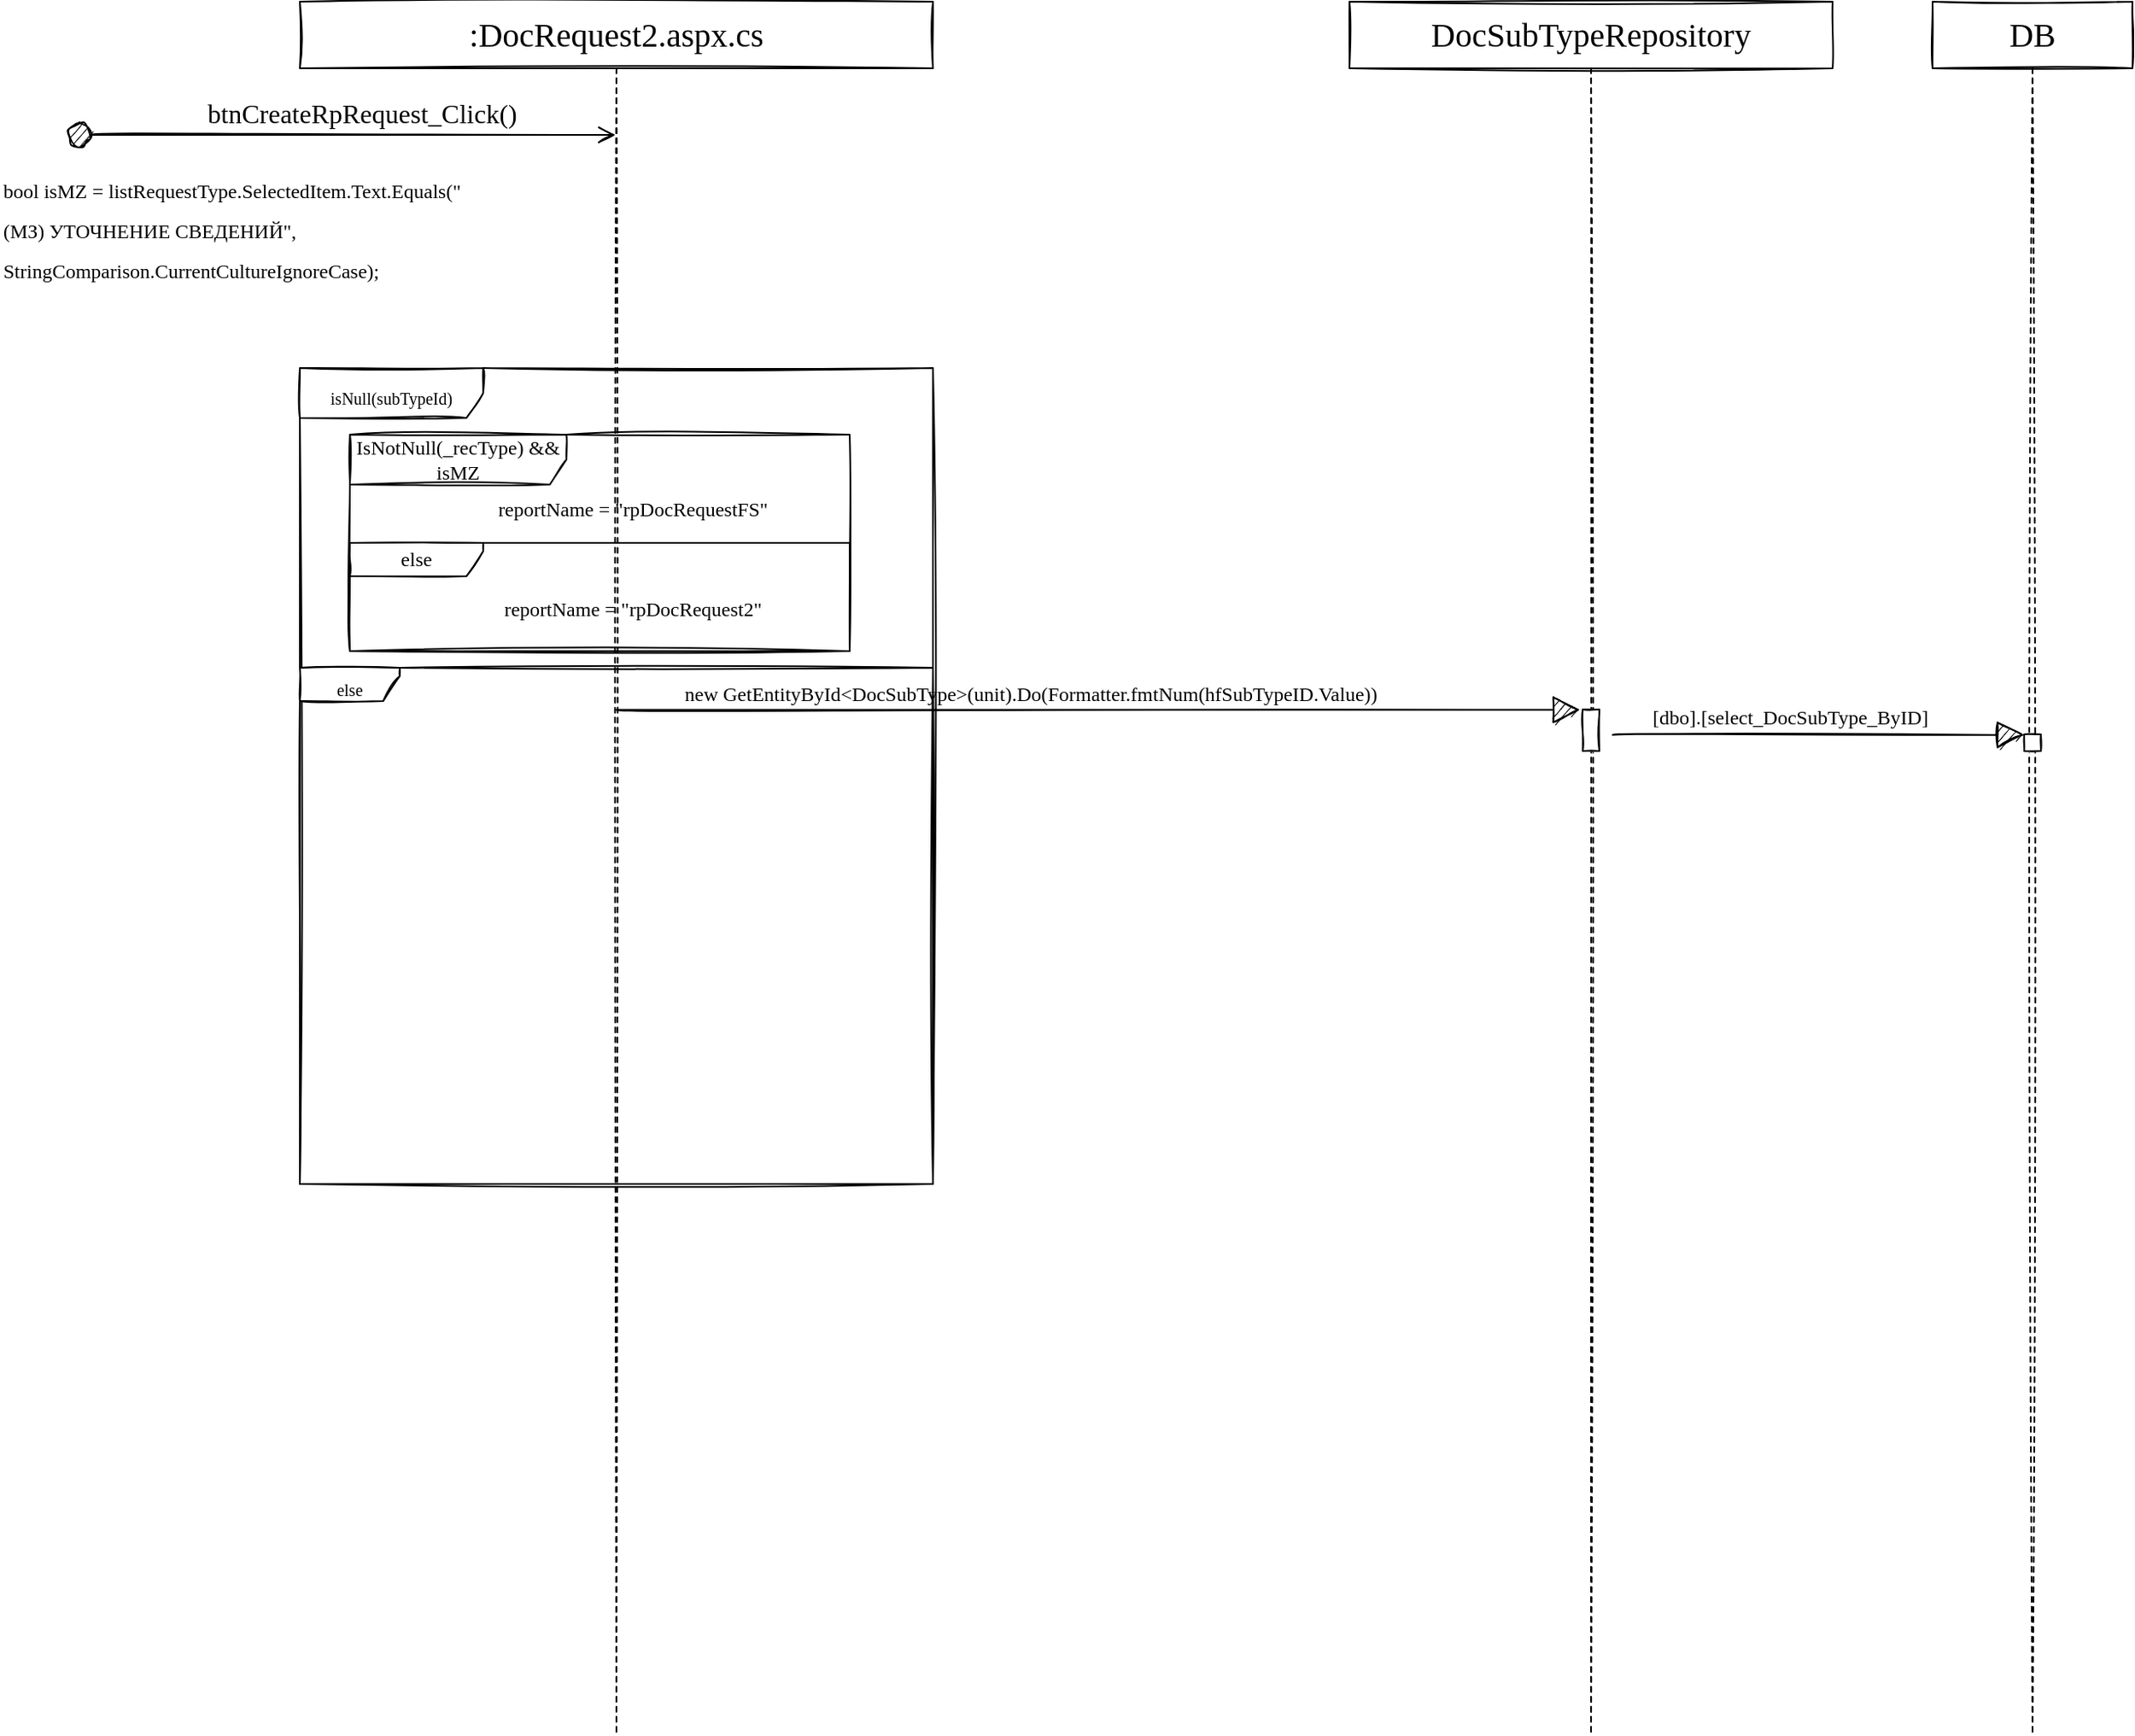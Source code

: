 <mxfile version="20.3.2" type="github">
  <diagram id="kgpKYQtTHZ0yAKxKKP6v" name="Page-1">
    <mxGraphModel dx="1185" dy="498" grid="1" gridSize="10" guides="1" tooltips="1" connect="1" arrows="1" fold="1" page="1" pageScale="1" pageWidth="850" pageHeight="1100" math="0" shadow="0">
      <root>
        <mxCell id="0" />
        <mxCell id="1" parent="0" />
        <mxCell id="TBUGCeUl6jJKip95aAgG-2" value="&lt;font face=&quot;Verdana&quot;&gt;btnCreateRpRequest_Click()&lt;/font&gt;" style="html=1;verticalAlign=bottom;startArrow=circle;startFill=1;endArrow=open;startSize=6;endSize=8;rounded=0;sketch=1;hachureGap=4;fontFamily=Architects Daughter;fontSource=https%3A%2F%2Ffonts.googleapis.com%2Fcss%3Ffamily%3DArchitects%2BDaughter;fontSize=16;sourcePerimeterSpacing=8;targetPerimeterSpacing=8;curved=1;" edge="1" parent="1" target="TBUGCeUl6jJKip95aAgG-1">
          <mxGeometry x="0.073" width="80" relative="1" as="geometry">
            <mxPoint x="-40" y="120" as="sourcePoint" />
            <mxPoint x="280" y="150" as="targetPoint" />
            <mxPoint as="offset" />
          </mxGeometry>
        </mxCell>
        <mxCell id="TBUGCeUl6jJKip95aAgG-3" value="&lt;font style=&quot;font-size: 12px;&quot; face=&quot;Verdana&quot;&gt;bool isMZ = listRequestType.SelectedItem.Text.Equals(&quot;(МЗ) УТОЧНЕНИЕ СВЕДЕНИЙ&quot;, StringComparison.CurrentCultureIgnoreCase);&lt;/font&gt;" style="text;html=1;strokeColor=none;fillColor=none;align=left;verticalAlign=middle;whiteSpace=wrap;rounded=0;sketch=1;hachureGap=4;fontFamily=Architects Daughter;fontSource=https%3A%2F%2Ffonts.googleapis.com%2Fcss%3Ffamily%3DArchitects%2BDaughter;fontSize=20;" vertex="1" parent="1">
          <mxGeometry x="-80" y="130" width="290" height="90" as="geometry" />
        </mxCell>
        <mxCell id="TBUGCeUl6jJKip95aAgG-12" value="&lt;font face=&quot;Verdana&quot;&gt;DocSubTypeRepository&lt;/font&gt;" style="shape=umlLifeline;perimeter=lifelinePerimeter;whiteSpace=wrap;html=1;container=1;collapsible=0;recursiveResize=0;outlineConnect=0;sketch=1;hachureGap=4;fontFamily=Architects Daughter;fontSource=https%3A%2F%2Ffonts.googleapis.com%2Fcss%3Ffamily%3DArchitects%2BDaughter;fontSize=20;" vertex="1" parent="1">
          <mxGeometry x="730" y="40" width="290" height="1040" as="geometry" />
        </mxCell>
        <mxCell id="TBUGCeUl6jJKip95aAgG-19" value="" style="html=1;points=[];perimeter=orthogonalPerimeter;sketch=1;hachureGap=4;fontFamily=Verdana;fontSize=12;" vertex="1" parent="TBUGCeUl6jJKip95aAgG-12">
          <mxGeometry x="140" y="425" width="10" height="25" as="geometry" />
        </mxCell>
        <mxCell id="TBUGCeUl6jJKip95aAgG-20" value="new GetEntityById&amp;lt;DocSubType&amp;gt;(unit).Do(Formatter.fmtNum(hfSubTypeID.Value))" style="html=1;verticalAlign=bottom;endArrow=block;rounded=0;sketch=1;hachureGap=4;fontFamily=Verdana;fontSize=12;startSize=14;endSize=14;sourcePerimeterSpacing=8;targetPerimeterSpacing=8;curved=1;entryX=-0.161;entryY=0.011;entryDx=0;entryDy=0;entryPerimeter=0;align=left;" edge="1" parent="1" source="TBUGCeUl6jJKip95aAgG-1" target="TBUGCeUl6jJKip95aAgG-19">
          <mxGeometry x="-0.865" width="80" relative="1" as="geometry">
            <mxPoint x="520" y="500" as="sourcePoint" />
            <mxPoint x="550" y="360" as="targetPoint" />
            <mxPoint as="offset" />
          </mxGeometry>
        </mxCell>
        <mxCell id="TBUGCeUl6jJKip95aAgG-1" value="&lt;font face=&quot;Verdana&quot;&gt;:DocRequest2.aspx.cs&lt;/font&gt;" style="shape=umlLifeline;perimeter=lifelinePerimeter;whiteSpace=wrap;html=1;container=1;collapsible=0;recursiveResize=0;outlineConnect=0;sketch=1;hachureGap=4;fontFamily=Architects Daughter;fontSource=https%3A%2F%2Ffonts.googleapis.com%2Fcss%3Ffamily%3DArchitects%2BDaughter;fontSize=20;" vertex="1" parent="1">
          <mxGeometry x="100" y="40" width="380" height="1040" as="geometry" />
        </mxCell>
        <mxCell id="TBUGCeUl6jJKip95aAgG-5" value="&lt;font style=&quot;font-size: 10px;&quot; face=&quot;Verdana&quot;&gt;isNull(subTypeId)&lt;/font&gt;" style="shape=umlFrame;whiteSpace=wrap;html=1;sketch=1;hachureGap=4;fontFamily=Architects Daughter;fontSource=https%3A%2F%2Ffonts.googleapis.com%2Fcss%3Ffamily%3DArchitects%2BDaughter;fontSize=20;width=110;height=30;" vertex="1" parent="TBUGCeUl6jJKip95aAgG-1">
          <mxGeometry y="220" width="380" height="490" as="geometry" />
        </mxCell>
        <mxCell id="TBUGCeUl6jJKip95aAgG-11" value="&lt;font style=&quot;font-size: 10px;&quot; face=&quot;Verdana&quot;&gt;else&lt;/font&gt;" style="shape=umlFrame;whiteSpace=wrap;html=1;sketch=1;hachureGap=4;fontFamily=Architects Daughter;fontSource=https%3A%2F%2Ffonts.googleapis.com%2Fcss%3Ffamily%3DArchitects%2BDaughter;fontSize=20;width=60;height=20;" vertex="1" parent="TBUGCeUl6jJKip95aAgG-1">
          <mxGeometry y="400" width="380" height="310" as="geometry" />
        </mxCell>
        <mxCell id="TBUGCeUl6jJKip95aAgG-6" value="IsNotNull(_recType) &amp;amp;&amp;amp; isMZ" style="shape=umlFrame;whiteSpace=wrap;html=1;sketch=1;hachureGap=4;fontFamily=Verdana;fontSize=12;width=130;height=30;" vertex="1" parent="TBUGCeUl6jJKip95aAgG-1">
          <mxGeometry x="30" y="260" width="300" height="130" as="geometry" />
        </mxCell>
        <mxCell id="TBUGCeUl6jJKip95aAgG-7" value="reportName = &quot;rpDocRequestFS&quot;" style="text;html=1;strokeColor=none;fillColor=none;align=center;verticalAlign=middle;whiteSpace=wrap;rounded=0;sketch=1;hachureGap=4;fontFamily=Verdana;fontSize=12;" vertex="1" parent="TBUGCeUl6jJKip95aAgG-1">
          <mxGeometry x="85" y="290" width="230" height="30" as="geometry" />
        </mxCell>
        <mxCell id="TBUGCeUl6jJKip95aAgG-10" value="else" style="shape=umlFrame;whiteSpace=wrap;html=1;sketch=1;hachureGap=4;fontFamily=Verdana;fontSize=12;width=80;height=20;" vertex="1" parent="TBUGCeUl6jJKip95aAgG-1">
          <mxGeometry x="30" y="325" width="300" height="65" as="geometry" />
        </mxCell>
        <mxCell id="TBUGCeUl6jJKip95aAgG-8" value="reportName = &quot;rpDocRequest2&quot;" style="text;html=1;strokeColor=none;fillColor=none;align=center;verticalAlign=middle;whiteSpace=wrap;rounded=0;sketch=1;hachureGap=4;fontFamily=Verdana;fontSize=12;" vertex="1" parent="TBUGCeUl6jJKip95aAgG-1">
          <mxGeometry x="85" y="350" width="230" height="30" as="geometry" />
        </mxCell>
        <mxCell id="TBUGCeUl6jJKip95aAgG-22" value="&lt;font face=&quot;Verdana&quot;&gt;DB&lt;/font&gt;" style="shape=umlLifeline;perimeter=lifelinePerimeter;whiteSpace=wrap;html=1;container=1;collapsible=0;recursiveResize=0;outlineConnect=0;sketch=1;hachureGap=4;fontFamily=Architects Daughter;fontSource=https%3A%2F%2Ffonts.googleapis.com%2Fcss%3Ffamily%3DArchitects%2BDaughter;fontSize=20;" vertex="1" parent="1">
          <mxGeometry x="1080" y="40" width="120" height="1040" as="geometry" />
        </mxCell>
        <mxCell id="TBUGCeUl6jJKip95aAgG-23" value="" style="html=1;points=[];perimeter=orthogonalPerimeter;sketch=1;hachureGap=4;fontFamily=Verdana;fontSize=12;" vertex="1" parent="TBUGCeUl6jJKip95aAgG-22">
          <mxGeometry x="55" y="440" width="10" height="10" as="geometry" />
        </mxCell>
        <mxCell id="TBUGCeUl6jJKip95aAgG-24" value="&lt;span style=&quot;&quot;&gt;[dbo].[select_DocSubType_ByID]&lt;/span&gt;" style="html=1;verticalAlign=bottom;endArrow=block;rounded=0;sketch=1;hachureGap=4;fontFamily=Verdana;fontSize=12;startSize=14;endSize=14;sourcePerimeterSpacing=8;targetPerimeterSpacing=8;curved=1;entryX=0.01;entryY=0.034;entryDx=0;entryDy=0;entryPerimeter=0;align=left;" edge="1" parent="1" source="TBUGCeUl6jJKip95aAgG-19" target="TBUGCeUl6jJKip95aAgG-23">
          <mxGeometry x="-0.822" y="1" width="80" relative="1" as="geometry">
            <mxPoint x="1020" y="470" as="sourcePoint" />
            <mxPoint x="1100" y="470" as="targetPoint" />
            <mxPoint as="offset" />
          </mxGeometry>
        </mxCell>
      </root>
    </mxGraphModel>
  </diagram>
</mxfile>

